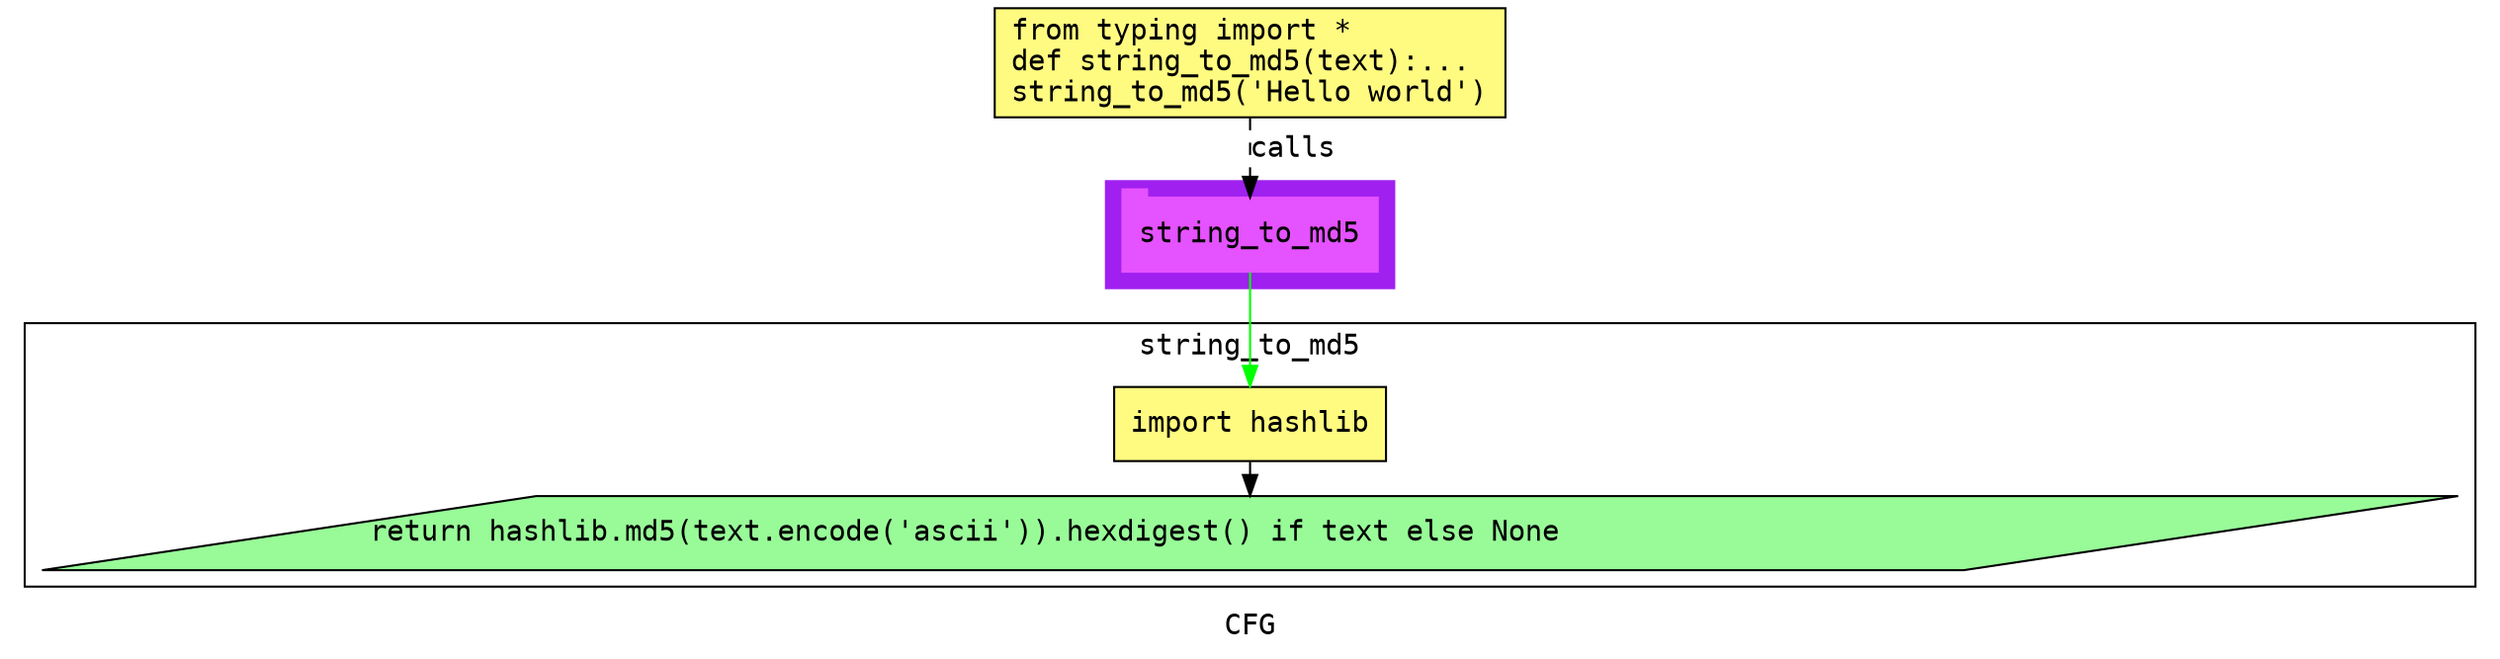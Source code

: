 digraph cluster838CFG {
	graph [bb="0,0,1164,312",
		compound=True,
		fontname="DejaVu Sans Mono",
		label=CFG,
		lheight=0.21,
		lp="582,11.5",
		lwidth=0.35,
		pack=False,
		rankdir=TB,
		ranksep=0.02
	];
	node [fontname="DejaVu Sans Mono",
		label="\N"
	];
	edge [fontname="DejaVu Sans Mono"];
	subgraph cluster_1 {
		graph [bb="512,176,652,228",
			color=purple,
			compound=true,
			fontname="DejaVu Sans Mono",
			label="",
			rankdir=TB,
			ranksep=0.02,
			shape=tab,
			style=filled
		];
		node [fontname="DejaVu Sans Mono"];
		edge [fontname="DejaVu Sans Mono"];
		7	[color="#E552FF",
			height=0.5,
			label=string_to_md5,
			linenum="[6]",
			pos="582,202",
			shape=tab,
			style=filled,
			width=1.7222];
	}
	subgraph cluster4string_to_md5 {
		graph [bb="8,31,1156,159",
			compound=True,
			fontname="DejaVu Sans Mono",
			label=string_to_md5,
			lheight=0.21,
			lp="582,147.5",
			lwidth=1.50,
			pack=False,
			rankdir=TB,
			ranksep=0.02
		];
		node [fontname="DejaVu Sans Mono"];
		edge [fontname="DejaVu Sans Mono"];
		3	[fillcolor="#FFFB81",
			height=0.5,
			label="import hashlib\l",
			linenum="[3]",
			pos="582,110",
			shape=rectangle,
			style="filled,solid",
			width=1.8333];
		4	[fillcolor="#98fb98",
			height=0.5,
			label="return hashlib.md5(text.encode('ascii')).hexdigest() if text else None\l",
			linenum="[4]",
			pos="582,57",
			shape=parallelogram,
			style="filled,solid",
			width=15.723];
		3 -> 4	[color=black,
			pos="e,582,75.248 582,91.734 582,89.657 582,87.498 582,85.322"];
	}
	1	[fillcolor="#FFFB81",
		height=0.73611,
		label="from typing import *\ldef string_to_md5(text):...\lstring_to_md5('Hello world')\l",
		linenum="[1]",
		pos="582,285.5",
		shape=rectangle,
		style="filled,solid",
		width=3.4444];
	1 -> 7	[label=calls,
		lp="603,243.5",
		pos="e,582,220.13 582,258.71 582,249.66 582,239.47 582,230.3",
		style=dashed];
	7 -> 3	[color=green,
		pos="e,582,128.3 582,183.65 582,170.82 582,153.11 582,138.38"];
}
